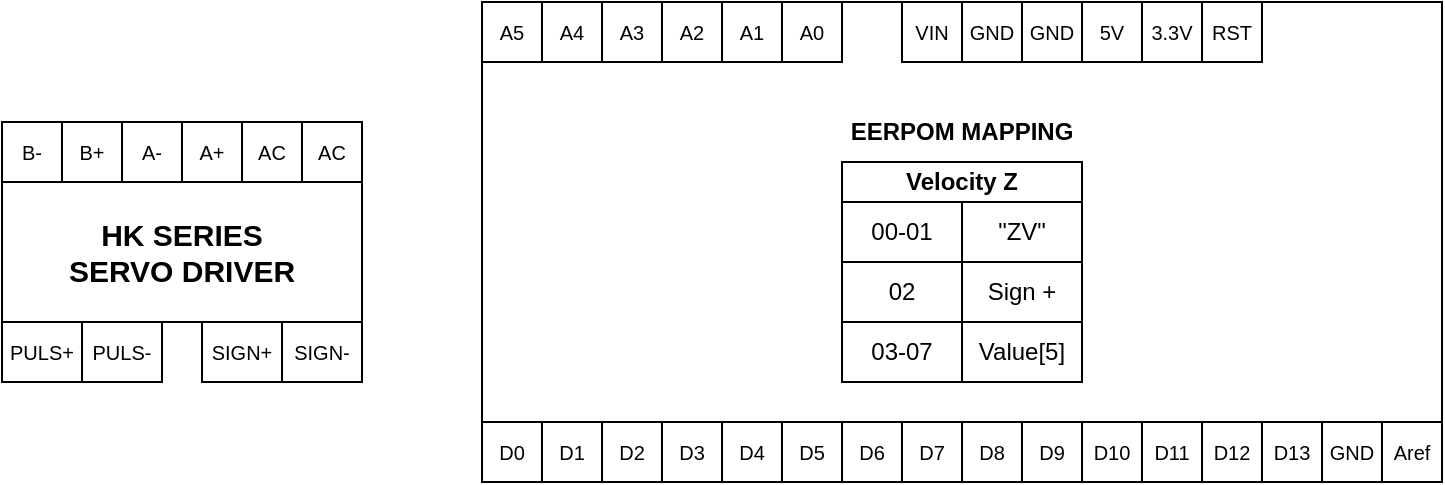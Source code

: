 <mxfile version="20.7.4" type="device"><diagram id="AYf1GJi7QR7gWWZCEHvu" name="Page-1"><mxGraphModel dx="867" dy="603" grid="1" gridSize="10" guides="1" tooltips="1" connect="1" arrows="1" fold="1" page="1" pageScale="1" pageWidth="3300" pageHeight="4681" math="0" shadow="0"><root><mxCell id="0"/><mxCell id="1" parent="0"/><mxCell id="4KYacJ3c18xWqHG3WqfH-60" value="" style="rounded=0;whiteSpace=wrap;html=1;fontSize=10;" vertex="1" parent="1"><mxGeometry x="350" y="200" width="480" height="240" as="geometry"/></mxCell><mxCell id="4KYacJ3c18xWqHG3WqfH-2" value="&lt;b style=&quot;font-size: 15px;&quot;&gt;HK SERIES &lt;br style=&quot;font-size: 15px;&quot;&gt;SERVO DRIVER&lt;/b&gt;" style="rounded=0;whiteSpace=wrap;html=1;fontSize=15;" vertex="1" parent="1"><mxGeometry x="110" y="290" width="180" height="70" as="geometry"/></mxCell><mxCell id="4KYacJ3c18xWqHG3WqfH-4" value="B-" style="rounded=0;whiteSpace=wrap;html=1;fontSize=10;" vertex="1" parent="1"><mxGeometry x="110" y="260" width="30" height="30" as="geometry"/></mxCell><mxCell id="4KYacJ3c18xWqHG3WqfH-7" value="B+" style="rounded=0;whiteSpace=wrap;html=1;fontSize=10;" vertex="1" parent="1"><mxGeometry x="140" y="260" width="30" height="30" as="geometry"/></mxCell><mxCell id="4KYacJ3c18xWqHG3WqfH-9" value="A-" style="rounded=0;whiteSpace=wrap;html=1;fontSize=10;" vertex="1" parent="1"><mxGeometry x="170" y="260" width="30" height="30" as="geometry"/></mxCell><mxCell id="4KYacJ3c18xWqHG3WqfH-10" value="A+" style="rounded=0;whiteSpace=wrap;html=1;fontSize=10;" vertex="1" parent="1"><mxGeometry x="200" y="260" width="30" height="30" as="geometry"/></mxCell><mxCell id="4KYacJ3c18xWqHG3WqfH-11" value="AC" style="rounded=0;whiteSpace=wrap;html=1;fontSize=10;" vertex="1" parent="1"><mxGeometry x="230" y="260" width="30" height="30" as="geometry"/></mxCell><mxCell id="4KYacJ3c18xWqHG3WqfH-12" value="AC" style="rounded=0;whiteSpace=wrap;html=1;fontSize=10;" vertex="1" parent="1"><mxGeometry x="260" y="260" width="30" height="30" as="geometry"/></mxCell><mxCell id="4KYacJ3c18xWqHG3WqfH-13" value="PULS+" style="rounded=0;whiteSpace=wrap;html=1;fontSize=10;" vertex="1" parent="1"><mxGeometry x="110" y="360" width="40" height="30" as="geometry"/></mxCell><mxCell id="4KYacJ3c18xWqHG3WqfH-19" value="PULS-" style="rounded=0;whiteSpace=wrap;html=1;fontSize=10;" vertex="1" parent="1"><mxGeometry x="150" y="360" width="40" height="30" as="geometry"/></mxCell><mxCell id="4KYacJ3c18xWqHG3WqfH-21" value="SIGN-" style="rounded=0;whiteSpace=wrap;html=1;fontSize=10;" vertex="1" parent="1"><mxGeometry x="250" y="360" width="40" height="30" as="geometry"/></mxCell><mxCell id="4KYacJ3c18xWqHG3WqfH-22" value="SIGN+" style="rounded=0;whiteSpace=wrap;html=1;fontSize=10;" vertex="1" parent="1"><mxGeometry x="210" y="360" width="40" height="30" as="geometry"/></mxCell><mxCell id="4KYacJ3c18xWqHG3WqfH-31" value="A5" style="rounded=0;whiteSpace=wrap;html=1;fontSize=10;" vertex="1" parent="1"><mxGeometry x="350" y="200" width="30" height="30" as="geometry"/></mxCell><mxCell id="4KYacJ3c18xWqHG3WqfH-32" value="A4" style="rounded=0;whiteSpace=wrap;html=1;fontSize=10;" vertex="1" parent="1"><mxGeometry x="380" y="200" width="30" height="30" as="geometry"/></mxCell><mxCell id="4KYacJ3c18xWqHG3WqfH-33" value="A3" style="rounded=0;whiteSpace=wrap;html=1;fontSize=10;" vertex="1" parent="1"><mxGeometry x="410" y="200" width="30" height="30" as="geometry"/></mxCell><mxCell id="4KYacJ3c18xWqHG3WqfH-34" value="A2" style="rounded=0;whiteSpace=wrap;html=1;fontSize=10;" vertex="1" parent="1"><mxGeometry x="440" y="200" width="30" height="30" as="geometry"/></mxCell><mxCell id="4KYacJ3c18xWqHG3WqfH-35" value="A1" style="rounded=0;whiteSpace=wrap;html=1;fontSize=10;" vertex="1" parent="1"><mxGeometry x="470" y="200" width="30" height="30" as="geometry"/></mxCell><mxCell id="4KYacJ3c18xWqHG3WqfH-36" value="A0" style="rounded=0;whiteSpace=wrap;html=1;fontSize=10;" vertex="1" parent="1"><mxGeometry x="500" y="200" width="30" height="30" as="geometry"/></mxCell><mxCell id="4KYacJ3c18xWqHG3WqfH-38" value="VIN" style="rounded=0;whiteSpace=wrap;html=1;fontSize=10;" vertex="1" parent="1"><mxGeometry x="560" y="200" width="30" height="30" as="geometry"/></mxCell><mxCell id="4KYacJ3c18xWqHG3WqfH-39" value="GND" style="rounded=0;whiteSpace=wrap;html=1;fontSize=10;" vertex="1" parent="1"><mxGeometry x="590" y="200" width="30" height="30" as="geometry"/></mxCell><mxCell id="4KYacJ3c18xWqHG3WqfH-40" value="GND" style="rounded=0;whiteSpace=wrap;html=1;fontSize=10;" vertex="1" parent="1"><mxGeometry x="620" y="200" width="30" height="30" as="geometry"/></mxCell><mxCell id="4KYacJ3c18xWqHG3WqfH-41" value="5V" style="rounded=0;whiteSpace=wrap;html=1;fontSize=10;" vertex="1" parent="1"><mxGeometry x="650" y="200" width="30" height="30" as="geometry"/></mxCell><mxCell id="4KYacJ3c18xWqHG3WqfH-42" value="3.3V" style="rounded=0;whiteSpace=wrap;html=1;fontSize=10;" vertex="1" parent="1"><mxGeometry x="680" y="200" width="30" height="30" as="geometry"/></mxCell><mxCell id="4KYacJ3c18xWqHG3WqfH-43" value="RST" style="rounded=0;whiteSpace=wrap;html=1;fontSize=10;" vertex="1" parent="1"><mxGeometry x="710" y="200" width="30" height="30" as="geometry"/></mxCell><mxCell id="4KYacJ3c18xWqHG3WqfH-44" value="D0" style="rounded=0;whiteSpace=wrap;html=1;fontSize=10;" vertex="1" parent="1"><mxGeometry x="350" y="410" width="30" height="30" as="geometry"/></mxCell><mxCell id="4KYacJ3c18xWqHG3WqfH-45" value="D1" style="rounded=0;whiteSpace=wrap;html=1;fontSize=10;" vertex="1" parent="1"><mxGeometry x="380" y="410" width="30" height="30" as="geometry"/></mxCell><mxCell id="4KYacJ3c18xWqHG3WqfH-46" value="D2" style="rounded=0;whiteSpace=wrap;html=1;fontSize=10;" vertex="1" parent="1"><mxGeometry x="410" y="410" width="30" height="30" as="geometry"/></mxCell><mxCell id="4KYacJ3c18xWqHG3WqfH-47" value="D3" style="rounded=0;whiteSpace=wrap;html=1;fontSize=10;" vertex="1" parent="1"><mxGeometry x="440" y="410" width="30" height="30" as="geometry"/></mxCell><mxCell id="4KYacJ3c18xWqHG3WqfH-48" value="D4" style="rounded=0;whiteSpace=wrap;html=1;fontSize=10;" vertex="1" parent="1"><mxGeometry x="470" y="410" width="30" height="30" as="geometry"/></mxCell><mxCell id="4KYacJ3c18xWqHG3WqfH-49" value="D5" style="rounded=0;whiteSpace=wrap;html=1;fontSize=10;" vertex="1" parent="1"><mxGeometry x="500" y="410" width="30" height="30" as="geometry"/></mxCell><mxCell id="4KYacJ3c18xWqHG3WqfH-50" value="D6" style="rounded=0;whiteSpace=wrap;html=1;fontSize=10;" vertex="1" parent="1"><mxGeometry x="530" y="410" width="30" height="30" as="geometry"/></mxCell><mxCell id="4KYacJ3c18xWqHG3WqfH-51" value="D7" style="rounded=0;whiteSpace=wrap;html=1;fontSize=10;" vertex="1" parent="1"><mxGeometry x="560" y="410" width="30" height="30" as="geometry"/></mxCell><mxCell id="4KYacJ3c18xWqHG3WqfH-52" value="D8" style="rounded=0;whiteSpace=wrap;html=1;fontSize=10;" vertex="1" parent="1"><mxGeometry x="590" y="410" width="30" height="30" as="geometry"/></mxCell><mxCell id="4KYacJ3c18xWqHG3WqfH-53" value="D9" style="rounded=0;whiteSpace=wrap;html=1;fontSize=10;" vertex="1" parent="1"><mxGeometry x="620" y="410" width="30" height="30" as="geometry"/></mxCell><mxCell id="4KYacJ3c18xWqHG3WqfH-54" value="D10" style="rounded=0;whiteSpace=wrap;html=1;fontSize=10;" vertex="1" parent="1"><mxGeometry x="650" y="410" width="30" height="30" as="geometry"/></mxCell><mxCell id="4KYacJ3c18xWqHG3WqfH-55" value="D11" style="rounded=0;whiteSpace=wrap;html=1;fontSize=10;" vertex="1" parent="1"><mxGeometry x="680" y="410" width="30" height="30" as="geometry"/></mxCell><mxCell id="4KYacJ3c18xWqHG3WqfH-56" value="D12" style="rounded=0;whiteSpace=wrap;html=1;fontSize=10;" vertex="1" parent="1"><mxGeometry x="710" y="410" width="30" height="30" as="geometry"/></mxCell><mxCell id="4KYacJ3c18xWqHG3WqfH-57" value="D13" style="rounded=0;whiteSpace=wrap;html=1;fontSize=10;" vertex="1" parent="1"><mxGeometry x="740" y="410" width="30" height="30" as="geometry"/></mxCell><mxCell id="4KYacJ3c18xWqHG3WqfH-58" value="GND" style="rounded=0;whiteSpace=wrap;html=1;fontSize=10;" vertex="1" parent="1"><mxGeometry x="770" y="410" width="30" height="30" as="geometry"/></mxCell><mxCell id="4KYacJ3c18xWqHG3WqfH-59" value="Aref" style="rounded=0;whiteSpace=wrap;html=1;fontSize=10;" vertex="1" parent="1"><mxGeometry x="800" y="410" width="30" height="30" as="geometry"/></mxCell><mxCell id="4KYacJ3c18xWqHG3WqfH-62" value="Velocity Z" style="rounded=0;whiteSpace=wrap;html=1;fontSize=12;fontStyle=1" vertex="1" parent="1"><mxGeometry x="530" y="280" width="120" height="20" as="geometry"/></mxCell><mxCell id="4KYacJ3c18xWqHG3WqfH-63" value="00-01" style="rounded=0;whiteSpace=wrap;html=1;fontSize=12;fontStyle=0" vertex="1" parent="1"><mxGeometry x="530" y="300" width="60" height="30" as="geometry"/></mxCell><mxCell id="4KYacJ3c18xWqHG3WqfH-64" value="&quot;ZV&quot;" style="rounded=0;whiteSpace=wrap;html=1;fontSize=12;fontStyle=0" vertex="1" parent="1"><mxGeometry x="590" y="300" width="60" height="30" as="geometry"/></mxCell><mxCell id="4KYacJ3c18xWqHG3WqfH-65" value="02" style="rounded=0;whiteSpace=wrap;html=1;fontSize=12;fontStyle=0" vertex="1" parent="1"><mxGeometry x="530" y="330" width="60" height="30" as="geometry"/></mxCell><mxCell id="4KYacJ3c18xWqHG3WqfH-66" value="Sign +" style="rounded=0;whiteSpace=wrap;html=1;fontSize=12;fontStyle=0" vertex="1" parent="1"><mxGeometry x="590" y="330" width="60" height="30" as="geometry"/></mxCell><mxCell id="4KYacJ3c18xWqHG3WqfH-67" value="03-07" style="rounded=0;whiteSpace=wrap;html=1;fontSize=12;fontStyle=0" vertex="1" parent="1"><mxGeometry x="530" y="360" width="60" height="30" as="geometry"/></mxCell><mxCell id="4KYacJ3c18xWqHG3WqfH-68" value="Value[5]" style="rounded=0;whiteSpace=wrap;html=1;fontSize=12;fontStyle=0" vertex="1" parent="1"><mxGeometry x="590" y="360" width="60" height="30" as="geometry"/></mxCell><mxCell id="4KYacJ3c18xWqHG3WqfH-69" value="EERPOM MAPPING" style="text;html=1;strokeColor=none;fillColor=none;align=center;verticalAlign=middle;whiteSpace=wrap;rounded=0;fontSize=12;fontStyle=1" vertex="1" parent="1"><mxGeometry x="525" y="250" width="130" height="30" as="geometry"/></mxCell></root></mxGraphModel></diagram></mxfile>